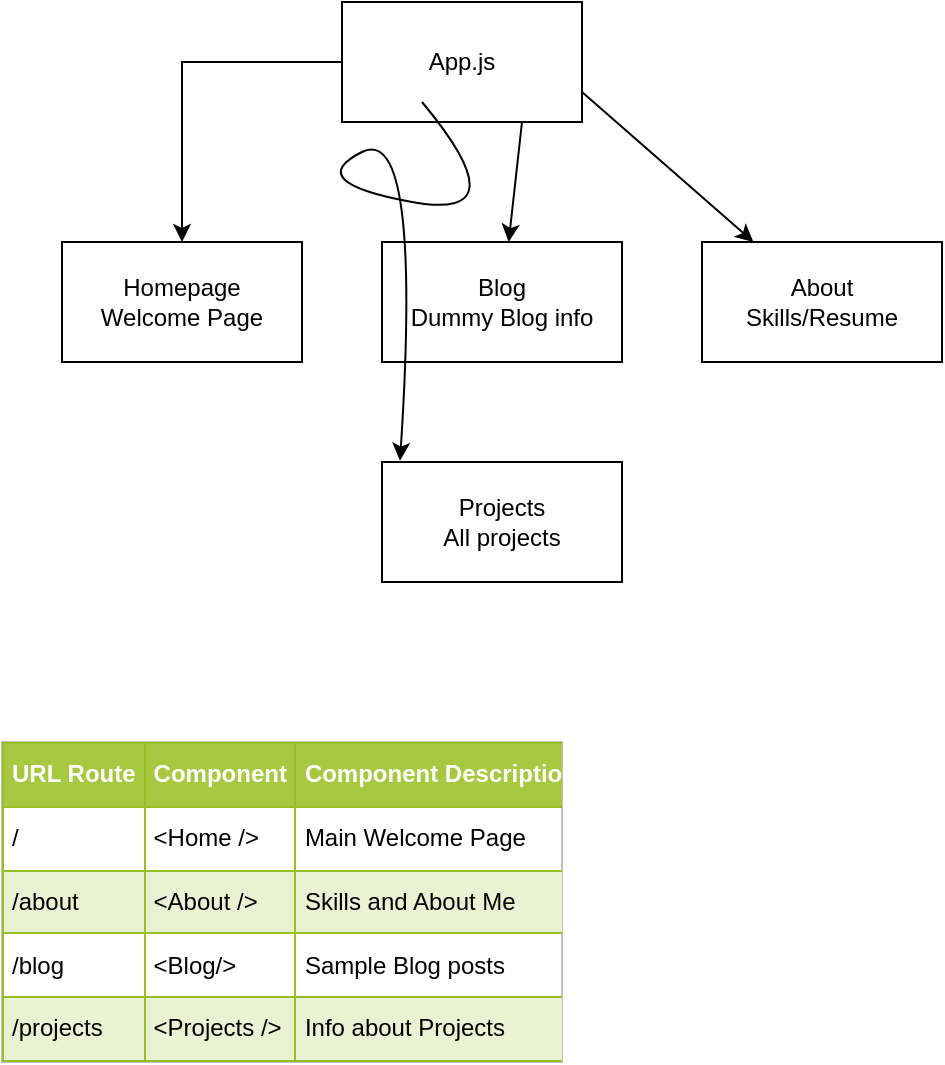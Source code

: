 <mxfile version="12.2.4"><diagram id="nAA4C0uWXbkHyZnr2SQq"><mxGraphModel dx="495" dy="557" grid="1" gridSize="10" guides="1" tooltips="1" connect="1" arrows="1" fold="1" page="1" pageScale="1" pageWidth="850" pageHeight="1100" math="0" shadow="0"><root><mxCell id="0"/><mxCell id="1" parent="0"/><mxCell id="2" value="App.js" style="rounded=0;whiteSpace=wrap;html=1;" vertex="1" parent="1"><mxGeometry x="190" y="120" width="120" height="60" as="geometry"/></mxCell><mxCell id="3" value="Homepage&lt;br&gt;Welcome Page" style="rounded=0;whiteSpace=wrap;html=1;" vertex="1" parent="1"><mxGeometry x="50" y="240" width="120" height="60" as="geometry"/></mxCell><mxCell id="4" value="Blog&lt;br&gt;Dummy Blog info" style="rounded=0;whiteSpace=wrap;html=1;" vertex="1" parent="1"><mxGeometry x="210" y="240" width="120" height="60" as="geometry"/></mxCell><mxCell id="5" value="About&lt;br&gt;Skills/Resume" style="rounded=0;whiteSpace=wrap;html=1;" vertex="1" parent="1"><mxGeometry x="370" y="240" width="120" height="60" as="geometry"/></mxCell><mxCell id="6" value="Projects&lt;br&gt;All projects" style="rounded=0;whiteSpace=wrap;html=1;" vertex="1" parent="1"><mxGeometry x="210" y="350" width="120" height="60" as="geometry"/></mxCell><mxCell id="8" value="" style="edgeStyle=orthogonalEdgeStyle;rounded=0;orthogonalLoop=1;jettySize=auto;html=1;" edge="1" parent="1" source="2" target="3"><mxGeometry relative="1" as="geometry"><mxPoint x="65" y="160" as="sourcePoint"/></mxGeometry></mxCell><mxCell id="9" value="" style="curved=1;endArrow=classic;html=1;entryX=0.075;entryY=-0.011;entryDx=0;entryDy=0;entryPerimeter=0;" edge="1" parent="1" target="6"><mxGeometry width="50" height="50" relative="1" as="geometry"><mxPoint x="230" y="170" as="sourcePoint"/><mxPoint x="280" y="180" as="targetPoint"/><Array as="points"><mxPoint x="280" y="230"/><mxPoint x="170" y="210"/><mxPoint x="230" y="180"/></Array></mxGeometry></mxCell><mxCell id="10" value="" style="endArrow=classic;html=1;exitX=1;exitY=0.75;exitDx=0;exitDy=0;" edge="1" parent="1" source="2" target="5"><mxGeometry width="50" height="50" relative="1" as="geometry"><mxPoint x="330" y="180" as="sourcePoint"/><mxPoint x="380" y="130" as="targetPoint"/></mxGeometry></mxCell><mxCell id="11" value="" style="endArrow=classic;html=1;exitX=0.75;exitY=1;exitDx=0;exitDy=0;" edge="1" parent="1" source="2" target="4"><mxGeometry width="50" height="50" relative="1" as="geometry"><mxPoint x="290" y="230" as="sourcePoint"/><mxPoint x="340" y="180" as="targetPoint"/></mxGeometry></mxCell><mxCell id="12" value="&lt;table border=&quot;1&quot; width=&quot;100%&quot; cellpadding=&quot;4&quot; style=&quot;width: 100% ; height: 100% ; border-collapse: collapse&quot;&gt;&lt;tbody&gt;&lt;tr style=&quot;background-color: #a7c942 ; color: #ffffff ; border: 1px solid #98bf21&quot;&gt;&lt;th align=&quot;left&quot;&gt;URL Route&lt;/th&gt;&lt;th align=&quot;left&quot;&gt;Component&lt;/th&gt;&lt;th align=&quot;left&quot;&gt;Component Description&lt;/th&gt;&lt;/tr&gt;&lt;tr style=&quot;border: 1px solid #98bf21&quot;&gt;&lt;td&gt;/&lt;/td&gt;&lt;td&gt;&amp;lt;Home /&amp;gt;&lt;/td&gt;&lt;td&gt;Main Welcome Page&lt;/td&gt;&lt;/tr&gt;&lt;tr style=&quot;background-color: #eaf2d3 ; border: 1px solid #98bf21&quot;&gt;&lt;td&gt;/about&lt;/td&gt;&lt;td&gt;&amp;lt;About /&amp;gt;&lt;/td&gt;&lt;td&gt;Skills and About Me&lt;/td&gt;&lt;/tr&gt;&lt;tr style=&quot;border: 1px solid #98bf21&quot;&gt;&lt;td&gt;/blog&lt;/td&gt;&lt;td&gt;&amp;lt;Blog/&amp;gt;&lt;/td&gt;&lt;td&gt;Sample Blog posts&lt;/td&gt;&lt;/tr&gt;&lt;tr style=&quot;background-color: #eaf2d3 ; border: 1px solid #98bf21&quot;&gt;&lt;td&gt;/projects&lt;/td&gt;&lt;td&gt;&amp;lt;Projects /&amp;gt;&lt;/td&gt;&lt;td&gt;Info about Projects&lt;/td&gt;&lt;/tr&gt;&lt;/tbody&gt;&lt;/table&gt;" style="text;html=1;strokeColor=#c0c0c0;fillColor=#ffffff;overflow=fill;rounded=0;" vertex="1" parent="1"><mxGeometry x="20" y="490" width="280" height="160" as="geometry"/></mxCell></root></mxGraphModel></diagram></mxfile>